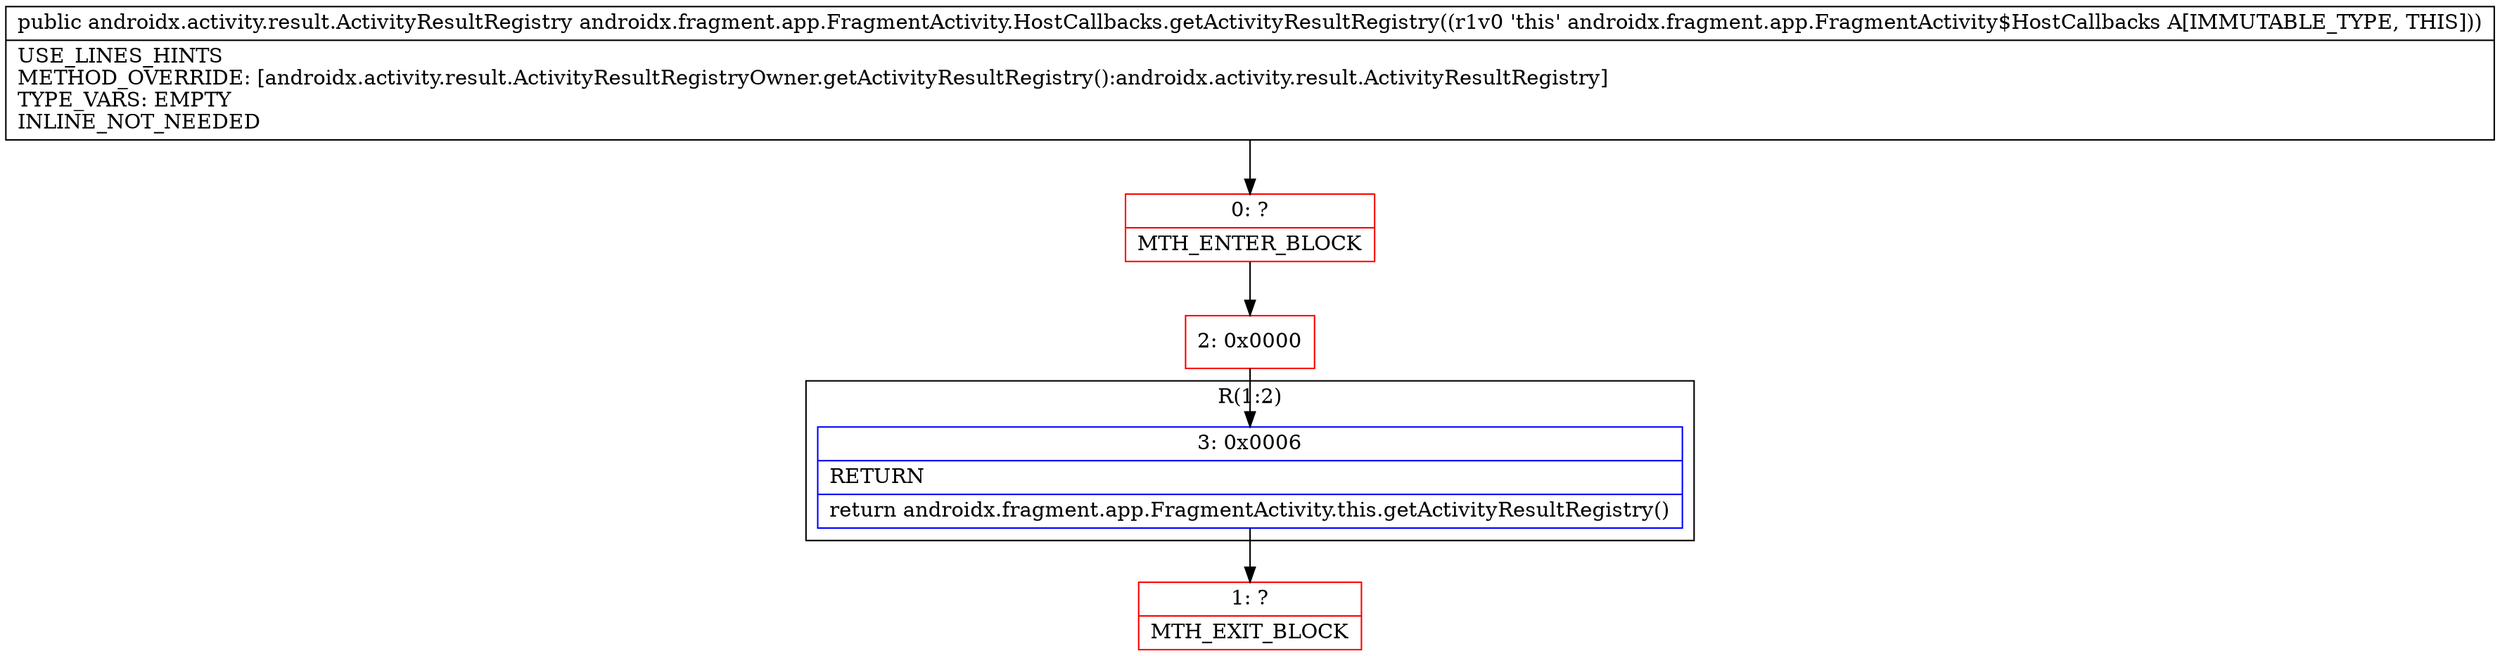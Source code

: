 digraph "CFG forandroidx.fragment.app.FragmentActivity.HostCallbacks.getActivityResultRegistry()Landroidx\/activity\/result\/ActivityResultRegistry;" {
subgraph cluster_Region_479968120 {
label = "R(1:2)";
node [shape=record,color=blue];
Node_3 [shape=record,label="{3\:\ 0x0006|RETURN\l|return androidx.fragment.app.FragmentActivity.this.getActivityResultRegistry()\l}"];
}
Node_0 [shape=record,color=red,label="{0\:\ ?|MTH_ENTER_BLOCK\l}"];
Node_2 [shape=record,color=red,label="{2\:\ 0x0000}"];
Node_1 [shape=record,color=red,label="{1\:\ ?|MTH_EXIT_BLOCK\l}"];
MethodNode[shape=record,label="{public androidx.activity.result.ActivityResultRegistry androidx.fragment.app.FragmentActivity.HostCallbacks.getActivityResultRegistry((r1v0 'this' androidx.fragment.app.FragmentActivity$HostCallbacks A[IMMUTABLE_TYPE, THIS]))  | USE_LINES_HINTS\lMETHOD_OVERRIDE: [androidx.activity.result.ActivityResultRegistryOwner.getActivityResultRegistry():androidx.activity.result.ActivityResultRegistry]\lTYPE_VARS: EMPTY\lINLINE_NOT_NEEDED\l}"];
MethodNode -> Node_0;Node_3 -> Node_1;
Node_0 -> Node_2;
Node_2 -> Node_3;
}

